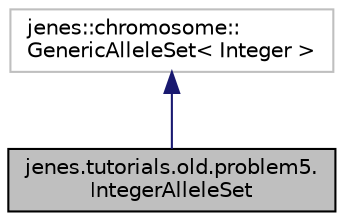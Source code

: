 digraph "jenes.tutorials.old.problem5.IntegerAlleleSet"
{
  edge [fontname="Helvetica",fontsize="10",labelfontname="Helvetica",labelfontsize="10"];
  node [fontname="Helvetica",fontsize="10",shape=record];
  Node1 [label="jenes.tutorials.old.problem5.\lIntegerAlleleSet",height=0.2,width=0.4,color="black", fillcolor="grey75", style="filled" fontcolor="black"];
  Node2 -> Node1 [dir="back",color="midnightblue",fontsize="10",style="solid",fontname="Helvetica"];
  Node2 [label="jenes::chromosome::\lGenericAlleleSet\< Integer \>",height=0.2,width=0.4,color="grey75", fillcolor="white", style="filled"];
}
